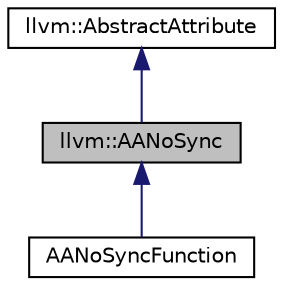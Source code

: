 digraph "llvm::AANoSync"
{
 // LATEX_PDF_SIZE
  bgcolor="transparent";
  edge [fontname="Helvetica",fontsize="10",labelfontname="Helvetica",labelfontsize="10"];
  node [fontname="Helvetica",fontsize="10",shape="box"];
  Node1 [label="llvm::AANoSync",height=0.2,width=0.4,color="black", fillcolor="grey75", style="filled", fontcolor="black",tooltip=" "];
  Node2 -> Node1 [dir="back",color="midnightblue",fontsize="10",style="solid",fontname="Helvetica"];
  Node2 [label="llvm::AbstractAttribute",height=0.2,width=0.4,color="black",URL="$structllvm_1_1AbstractAttribute.html",tooltip="Base struct for all \"concrete attribute\" deductions."];
  Node1 -> Node3 [dir="back",color="midnightblue",fontsize="10",style="solid",fontname="Helvetica"];
  Node3 [label="AANoSyncFunction",height=0.2,width=0.4,color="black",URL="$structAANoSyncFunction.html",tooltip="---------------------— NoSync Function Attribute ----------------------—"];
}
